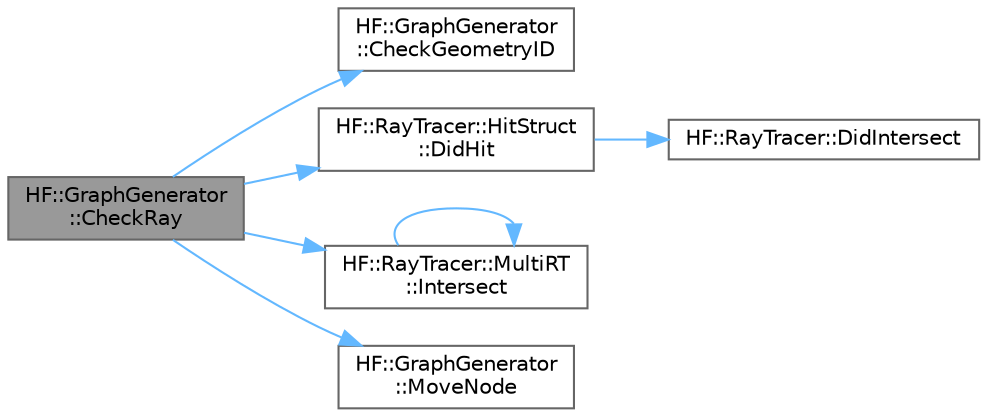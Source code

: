 digraph "HF::GraphGenerator::CheckRay"
{
 // LATEX_PDF_SIZE
  bgcolor="transparent";
  edge [fontname=Helvetica,fontsize=10,labelfontname=Helvetica,labelfontsize=10];
  node [fontname=Helvetica,fontsize=10,shape=box,height=0.2,width=0.4];
  rankdir="LR";
  Node1 [label="HF::GraphGenerator\l::CheckRay",height=0.2,width=0.4,color="gray40", fillcolor="grey60", style="filled", fontcolor="black",tooltip="Cast a ray and get the point of intersection if it connects."];
  Node1 -> Node2 [color="steelblue1",style="solid"];
  Node2 [label="HF::GraphGenerator\l::CheckGeometryID",height=0.2,width=0.4,color="grey40", fillcolor="white", style="filled",URL="$a00463.html#ab731d597ee2a843f7b7cb1ccbae67782",tooltip="Determine if a hit is against the geometry type specified."];
  Node1 -> Node3 [color="steelblue1",style="solid"];
  Node3 [label="HF::RayTracer::HitStruct\l::DidHit",height=0.2,width=0.4,color="grey40", fillcolor="white", style="filled",URL="$a01415.html#a3d86c2c8d8e0ec6bf63a653ec89807a8",tooltip="Determine whether or not this hitstruct contains a hit."];
  Node3 -> Node4 [color="steelblue1",style="solid"];
  Node4 [label="HF::RayTracer::DidIntersect",height=0.2,width=0.4,color="grey40", fillcolor="white", style="filled",URL="$a00464.html#a2630761a64fac02a4ee33abaf5c885a1",tooltip=" "];
  Node1 -> Node5 [color="steelblue1",style="solid"];
  Node5 [label="HF::RayTracer::MultiRT\l::Intersect",height=0.2,width=0.4,color="grey40", fillcolor="white", style="filled",URL="$a01419.html#a7ee672618f7fe9ce6938978d93d18514",tooltip=" "];
  Node5 -> Node5 [color="steelblue1",style="solid"];
  Node1 -> Node6 [color="steelblue1",style="solid"];
  Node6 [label="HF::GraphGenerator\l::MoveNode",height=0.2,width=0.4,color="grey40", fillcolor="white", style="filled",URL="$a00463.html#a5ad3e8fac4a21eee744f3633f7a3692f",tooltip="Move a node in direction by dist units."];
}
